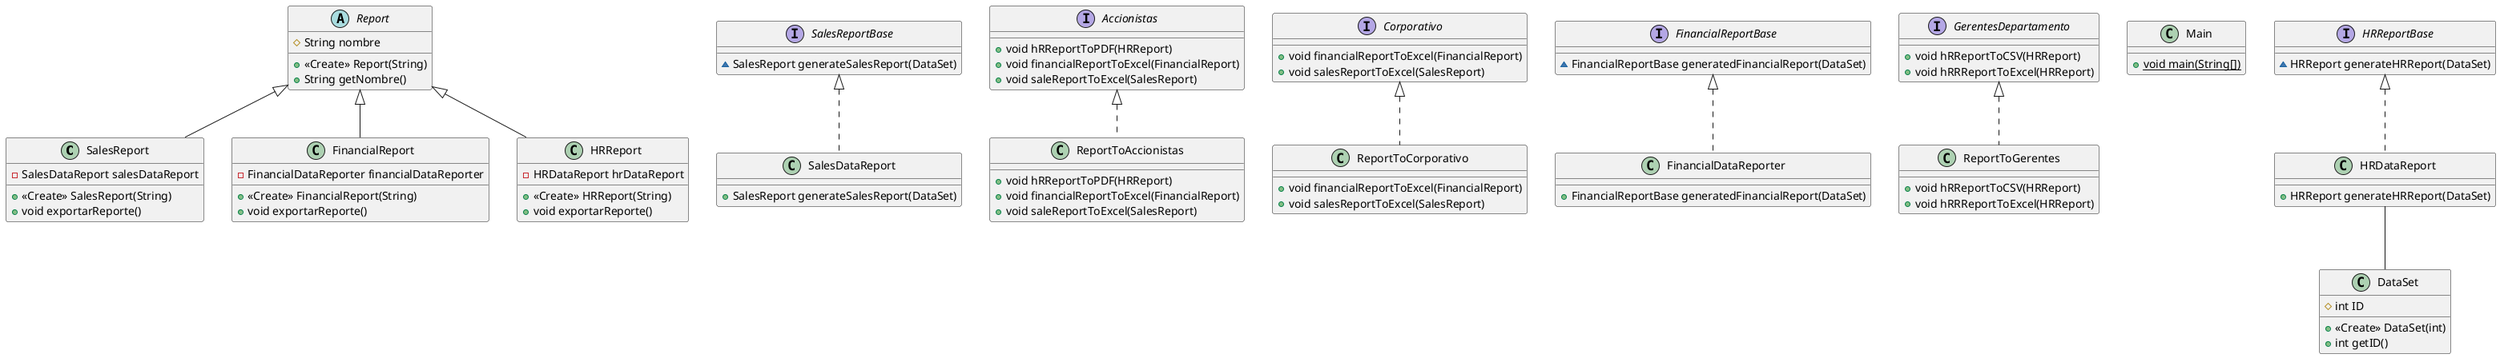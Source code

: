 @startuml
class SalesReport {
- SalesDataReport salesDataReport
+ <<Create>> SalesReport(String)
+ void exportarReporte()
}


interface SalesReportBase {
~ SalesReport generateSalesReport(DataSet)
}

class ReportToAccionistas {
+ void hRReportToPDF(HRReport)
+ void financialReportToExcel(FinancialReport)
+ void saleReportToExcel(SalesReport)
}

class FinancialReport {
- FinancialDataReporter financialDataReporter
+ <<Create>> FinancialReport(String)
+ void exportarReporte()
}


class ReportToCorporativo {
+ void financialReportToExcel(FinancialReport)
+ void salesReportToExcel(SalesReport)
}

interface FinancialReportBase {
~ FinancialReportBase generatedFinancialReport(DataSet)
}

interface GerentesDepartamento {
+ void hRReportToCSV(HRReport)
+ void hRRReportToExcel(HRReport)
}

class Main {
+ {static} void main(String[])
}

interface HRReportBase {
~ HRReport generateHRReport(DataSet)
}

class ReportToGerentes {
+ void hRReportToCSV(HRReport)
+ void hRRReportToExcel(HRReport)
}

class HRReport {
- HRDataReport hrDataReport
+ <<Create>> HRReport(String)
+ void exportarReporte()
}


class SalesDataReport {
+ SalesReport generateSalesReport(DataSet)
}

class FinancialDataReporter {
+ FinancialReportBase generatedFinancialReport(DataSet)
}

class DataSet {
# int ID
+ <<Create>> DataSet(int)
+ int getID()
}


interface Accionistas {
+ void hRReportToPDF(HRReport)
+ void financialReportToExcel(FinancialReport)
+ void saleReportToExcel(SalesReport)
}

interface Corporativo {
+ void financialReportToExcel(FinancialReport)
+ void salesReportToExcel(SalesReport)
}

class HRDataReport {
+ HRReport generateHRReport(DataSet)
}

abstract class Report {
# String nombre
+ <<Create>> Report(String)
+ String getNombre()
}



HRDataReport -- DataSet
Report <|-- SalesReport
Accionistas <|.. ReportToAccionistas
Report <|-- FinancialReport
Corporativo <|.. ReportToCorporativo
GerentesDepartamento <|.. ReportToGerentes
Report <|-- HRReport
SalesReportBase <|.. SalesDataReport
FinancialReportBase <|.. FinancialDataReporter
HRReportBase <|.. HRDataReport
@enduml